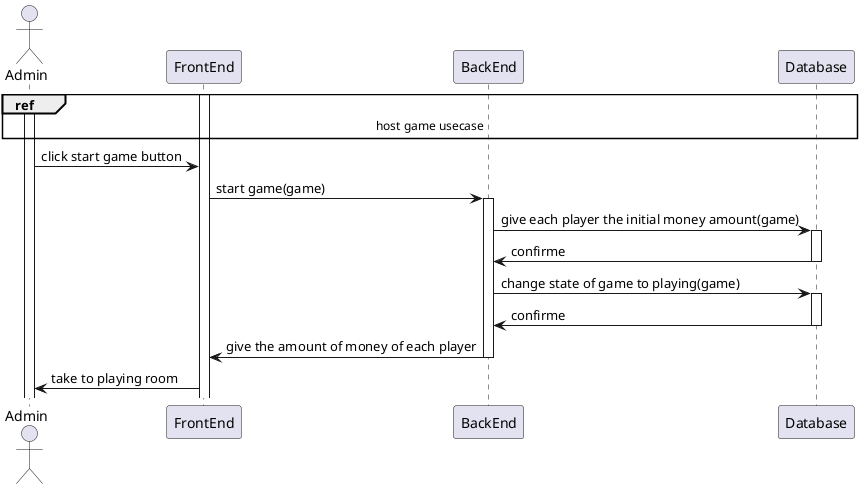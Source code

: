 @startuml

actor Admin

Activate Admin
Activate FrontEnd

ref over Admin, FrontEnd, BackEnd, Database : host game usecase

Admin ->  FrontEnd : click start game button

FrontEnd -> BackEnd : start game(game)
Activate BackEnd

BackEnd -> Database : give each player the initial money amount(game)
Activate Database

Database -> BackEnd : confirme
deactivate Database

BackEnd -> Database : change state of game to playing(game)
Activate Database

Database -> BackEnd : confirme
deactivate Database

BackEnd -> FrontEnd : give the amount of money of each player
deactivate BackEnd

FrontEnd -> Admin : take to playing room

@enduml
